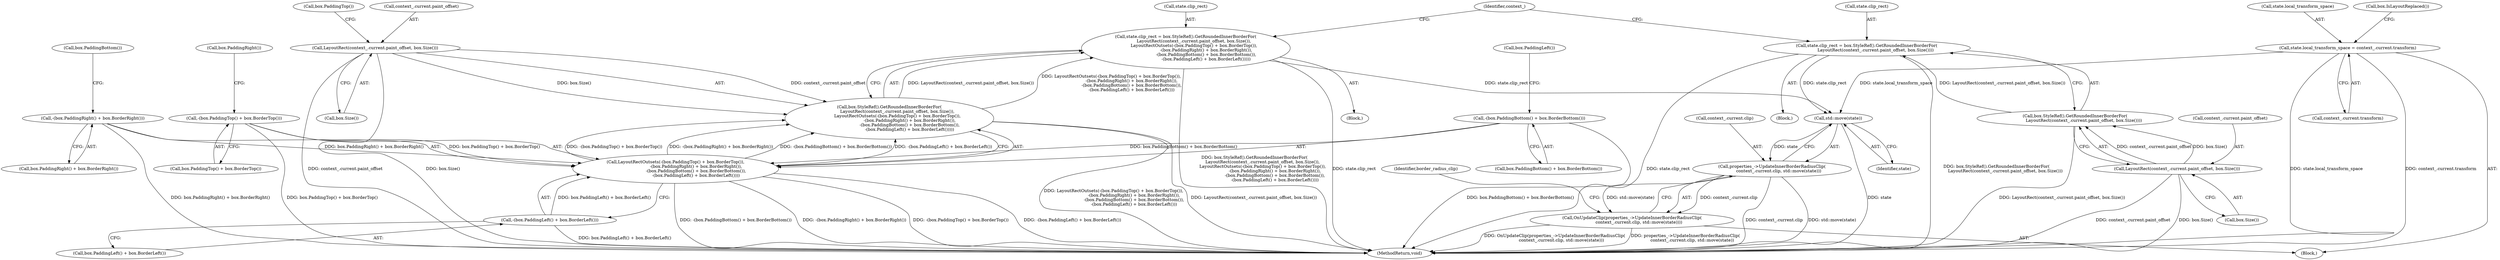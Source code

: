 digraph "1_Chrome_f911e11e7f6b5c0d6f5ee694a9871de6619889f7_7@API" {
"1000179" [label="(Call,std::move(state))"];
"1000129" [label="(Call,state.clip_rect = box.StyleRef().GetRoundedInnerBorderFor(\n            LayoutRect(context_.current.paint_offset, box.Size()),\n            LayoutRectOutsets(-(box.PaddingTop() + box.BorderTop()),\n                              -(box.PaddingRight() + box.BorderRight()),\n                              -(box.PaddingBottom() + box.BorderBottom()),\n                              -(box.PaddingLeft() + box.BorderLeft()))))"];
"1000133" [label="(Call,box.StyleRef().GetRoundedInnerBorderFor(\n            LayoutRect(context_.current.paint_offset, box.Size()),\n            LayoutRectOutsets(-(box.PaddingTop() + box.BorderTop()),\n                              -(box.PaddingRight() + box.BorderRight()),\n                              -(box.PaddingBottom() + box.BorderBottom()),\n                              -(box.PaddingLeft() + box.BorderLeft()))))"];
"1000134" [label="(Call,LayoutRect(context_.current.paint_offset, box.Size()))"];
"1000141" [label="(Call,LayoutRectOutsets(-(box.PaddingTop() + box.BorderTop()),\n                              -(box.PaddingRight() + box.BorderRight()),\n                              -(box.PaddingBottom() + box.BorderBottom()),\n                              -(box.PaddingLeft() + box.BorderLeft())))"];
"1000142" [label="(Call,-(box.PaddingTop() + box.BorderTop()))"];
"1000146" [label="(Call,-(box.PaddingRight() + box.BorderRight()))"];
"1000150" [label="(Call,-(box.PaddingBottom() + box.BorderBottom()))"];
"1000154" [label="(Call,-(box.PaddingLeft() + box.BorderLeft()))"];
"1000117" [label="(Call,state.local_transform_space = context_.current.transform)"];
"1000160" [label="(Call,state.clip_rect = box.StyleRef().GetRoundedInnerBorderFor(\n             LayoutRect(context_.current.paint_offset, box.Size())))"];
"1000164" [label="(Call,box.StyleRef().GetRoundedInnerBorderFor(\n             LayoutRect(context_.current.paint_offset, box.Size())))"];
"1000165" [label="(Call,LayoutRect(context_.current.paint_offset, box.Size()))"];
"1000173" [label="(Call,properties_->UpdateInnerBorderRadiusClip(\n          context_.current.clip, std::move(state)))"];
"1000172" [label="(Call,OnUpdateClip(properties_->UpdateInnerBorderRadiusClip(\n          context_.current.clip, std::move(state))))"];
"1000151" [label="(Call,box.PaddingBottom() + box.BorderBottom())"];
"1000150" [label="(Call,-(box.PaddingBottom() + box.BorderBottom()))"];
"1000117" [label="(Call,state.local_transform_space = context_.current.transform)"];
"1000155" [label="(Call,box.PaddingLeft() + box.BorderLeft())"];
"1000154" [label="(Call,-(box.PaddingLeft() + box.BorderLeft()))"];
"1000143" [label="(Call,box.PaddingTop() + box.BorderTop())"];
"1000180" [label="(Identifier,state)"];
"1000141" [label="(Call,LayoutRectOutsets(-(box.PaddingTop() + box.BorderTop()),\n                              -(box.PaddingRight() + box.BorderRight()),\n                              -(box.PaddingBottom() + box.BorderBottom()),\n                              -(box.PaddingLeft() + box.BorderLeft())))"];
"1000142" [label="(Call,-(box.PaddingTop() + box.BorderTop()))"];
"1000161" [label="(Call,state.clip_rect)"];
"1000186" [label="(Identifier,border_radius_clip)"];
"1000118" [label="(Call,state.local_transform_space)"];
"1000176" [label="(Identifier,context_)"];
"1000128" [label="(Block,)"];
"1000160" [label="(Call,state.clip_rect = box.StyleRef().GetRoundedInnerBorderFor(\n             LayoutRect(context_.current.paint_offset, box.Size())))"];
"1000159" [label="(Block,)"];
"1000133" [label="(Call,box.StyleRef().GetRoundedInnerBorderFor(\n            LayoutRect(context_.current.paint_offset, box.Size()),\n            LayoutRectOutsets(-(box.PaddingTop() + box.BorderTop()),\n                              -(box.PaddingRight() + box.BorderRight()),\n                              -(box.PaddingBottom() + box.BorderBottom()),\n                              -(box.PaddingLeft() + box.BorderLeft()))))"];
"1000166" [label="(Call,context_.current.paint_offset)"];
"1000121" [label="(Call,context_.current.transform)"];
"1000194" [label="(MethodReturn,void)"];
"1000140" [label="(Call,box.Size())"];
"1000144" [label="(Call,box.PaddingTop())"];
"1000110" [label="(Block,)"];
"1000134" [label="(Call,LayoutRect(context_.current.paint_offset, box.Size()))"];
"1000130" [label="(Call,state.clip_rect)"];
"1000135" [label="(Call,context_.current.paint_offset)"];
"1000174" [label="(Call,context_.current.clip)"];
"1000165" [label="(Call,LayoutRect(context_.current.paint_offset, box.Size()))"];
"1000171" [label="(Call,box.Size())"];
"1000156" [label="(Call,box.PaddingLeft())"];
"1000173" [label="(Call,properties_->UpdateInnerBorderRadiusClip(\n          context_.current.clip, std::move(state)))"];
"1000179" [label="(Call,std::move(state))"];
"1000147" [label="(Call,box.PaddingRight() + box.BorderRight())"];
"1000152" [label="(Call,box.PaddingBottom())"];
"1000129" [label="(Call,state.clip_rect = box.StyleRef().GetRoundedInnerBorderFor(\n            LayoutRect(context_.current.paint_offset, box.Size()),\n            LayoutRectOutsets(-(box.PaddingTop() + box.BorderTop()),\n                              -(box.PaddingRight() + box.BorderRight()),\n                              -(box.PaddingBottom() + box.BorderBottom()),\n                              -(box.PaddingLeft() + box.BorderLeft()))))"];
"1000127" [label="(Call,box.IsLayoutReplaced())"];
"1000146" [label="(Call,-(box.PaddingRight() + box.BorderRight()))"];
"1000148" [label="(Call,box.PaddingRight())"];
"1000164" [label="(Call,box.StyleRef().GetRoundedInnerBorderFor(\n             LayoutRect(context_.current.paint_offset, box.Size())))"];
"1000172" [label="(Call,OnUpdateClip(properties_->UpdateInnerBorderRadiusClip(\n          context_.current.clip, std::move(state))))"];
"1000179" -> "1000173"  [label="AST: "];
"1000179" -> "1000180"  [label="CFG: "];
"1000180" -> "1000179"  [label="AST: "];
"1000173" -> "1000179"  [label="CFG: "];
"1000179" -> "1000194"  [label="DDG: state"];
"1000179" -> "1000173"  [label="DDG: state"];
"1000129" -> "1000179"  [label="DDG: state.clip_rect"];
"1000117" -> "1000179"  [label="DDG: state.local_transform_space"];
"1000160" -> "1000179"  [label="DDG: state.clip_rect"];
"1000129" -> "1000128"  [label="AST: "];
"1000129" -> "1000133"  [label="CFG: "];
"1000130" -> "1000129"  [label="AST: "];
"1000133" -> "1000129"  [label="AST: "];
"1000176" -> "1000129"  [label="CFG: "];
"1000129" -> "1000194"  [label="DDG: state.clip_rect"];
"1000129" -> "1000194"  [label="DDG: box.StyleRef().GetRoundedInnerBorderFor(\n            LayoutRect(context_.current.paint_offset, box.Size()),\n            LayoutRectOutsets(-(box.PaddingTop() + box.BorderTop()),\n                              -(box.PaddingRight() + box.BorderRight()),\n                              -(box.PaddingBottom() + box.BorderBottom()),\n                              -(box.PaddingLeft() + box.BorderLeft())))"];
"1000133" -> "1000129"  [label="DDG: LayoutRect(context_.current.paint_offset, box.Size())"];
"1000133" -> "1000129"  [label="DDG: LayoutRectOutsets(-(box.PaddingTop() + box.BorderTop()),\n                              -(box.PaddingRight() + box.BorderRight()),\n                              -(box.PaddingBottom() + box.BorderBottom()),\n                              -(box.PaddingLeft() + box.BorderLeft()))"];
"1000133" -> "1000141"  [label="CFG: "];
"1000134" -> "1000133"  [label="AST: "];
"1000141" -> "1000133"  [label="AST: "];
"1000133" -> "1000194"  [label="DDG: LayoutRectOutsets(-(box.PaddingTop() + box.BorderTop()),\n                              -(box.PaddingRight() + box.BorderRight()),\n                              -(box.PaddingBottom() + box.BorderBottom()),\n                              -(box.PaddingLeft() + box.BorderLeft()))"];
"1000133" -> "1000194"  [label="DDG: LayoutRect(context_.current.paint_offset, box.Size())"];
"1000134" -> "1000133"  [label="DDG: context_.current.paint_offset"];
"1000134" -> "1000133"  [label="DDG: box.Size()"];
"1000141" -> "1000133"  [label="DDG: -(box.PaddingTop() + box.BorderTop())"];
"1000141" -> "1000133"  [label="DDG: -(box.PaddingRight() + box.BorderRight())"];
"1000141" -> "1000133"  [label="DDG: -(box.PaddingBottom() + box.BorderBottom())"];
"1000141" -> "1000133"  [label="DDG: -(box.PaddingLeft() + box.BorderLeft())"];
"1000134" -> "1000140"  [label="CFG: "];
"1000135" -> "1000134"  [label="AST: "];
"1000140" -> "1000134"  [label="AST: "];
"1000144" -> "1000134"  [label="CFG: "];
"1000134" -> "1000194"  [label="DDG: box.Size()"];
"1000134" -> "1000194"  [label="DDG: context_.current.paint_offset"];
"1000141" -> "1000154"  [label="CFG: "];
"1000142" -> "1000141"  [label="AST: "];
"1000146" -> "1000141"  [label="AST: "];
"1000150" -> "1000141"  [label="AST: "];
"1000154" -> "1000141"  [label="AST: "];
"1000141" -> "1000194"  [label="DDG: -(box.PaddingLeft() + box.BorderLeft())"];
"1000141" -> "1000194"  [label="DDG: -(box.PaddingBottom() + box.BorderBottom())"];
"1000141" -> "1000194"  [label="DDG: -(box.PaddingRight() + box.BorderRight())"];
"1000141" -> "1000194"  [label="DDG: -(box.PaddingTop() + box.BorderTop())"];
"1000142" -> "1000141"  [label="DDG: box.PaddingTop() + box.BorderTop()"];
"1000146" -> "1000141"  [label="DDG: box.PaddingRight() + box.BorderRight()"];
"1000150" -> "1000141"  [label="DDG: box.PaddingBottom() + box.BorderBottom()"];
"1000154" -> "1000141"  [label="DDG: box.PaddingLeft() + box.BorderLeft()"];
"1000142" -> "1000143"  [label="CFG: "];
"1000143" -> "1000142"  [label="AST: "];
"1000148" -> "1000142"  [label="CFG: "];
"1000142" -> "1000194"  [label="DDG: box.PaddingTop() + box.BorderTop()"];
"1000146" -> "1000147"  [label="CFG: "];
"1000147" -> "1000146"  [label="AST: "];
"1000152" -> "1000146"  [label="CFG: "];
"1000146" -> "1000194"  [label="DDG: box.PaddingRight() + box.BorderRight()"];
"1000150" -> "1000151"  [label="CFG: "];
"1000151" -> "1000150"  [label="AST: "];
"1000156" -> "1000150"  [label="CFG: "];
"1000150" -> "1000194"  [label="DDG: box.PaddingBottom() + box.BorderBottom()"];
"1000154" -> "1000155"  [label="CFG: "];
"1000155" -> "1000154"  [label="AST: "];
"1000154" -> "1000194"  [label="DDG: box.PaddingLeft() + box.BorderLeft()"];
"1000117" -> "1000110"  [label="AST: "];
"1000117" -> "1000121"  [label="CFG: "];
"1000118" -> "1000117"  [label="AST: "];
"1000121" -> "1000117"  [label="AST: "];
"1000127" -> "1000117"  [label="CFG: "];
"1000117" -> "1000194"  [label="DDG: state.local_transform_space"];
"1000117" -> "1000194"  [label="DDG: context_.current.transform"];
"1000160" -> "1000159"  [label="AST: "];
"1000160" -> "1000164"  [label="CFG: "];
"1000161" -> "1000160"  [label="AST: "];
"1000164" -> "1000160"  [label="AST: "];
"1000176" -> "1000160"  [label="CFG: "];
"1000160" -> "1000194"  [label="DDG: box.StyleRef().GetRoundedInnerBorderFor(\n             LayoutRect(context_.current.paint_offset, box.Size()))"];
"1000160" -> "1000194"  [label="DDG: state.clip_rect"];
"1000164" -> "1000160"  [label="DDG: LayoutRect(context_.current.paint_offset, box.Size())"];
"1000164" -> "1000165"  [label="CFG: "];
"1000165" -> "1000164"  [label="AST: "];
"1000164" -> "1000194"  [label="DDG: LayoutRect(context_.current.paint_offset, box.Size())"];
"1000165" -> "1000164"  [label="DDG: context_.current.paint_offset"];
"1000165" -> "1000164"  [label="DDG: box.Size()"];
"1000165" -> "1000171"  [label="CFG: "];
"1000166" -> "1000165"  [label="AST: "];
"1000171" -> "1000165"  [label="AST: "];
"1000165" -> "1000194"  [label="DDG: context_.current.paint_offset"];
"1000165" -> "1000194"  [label="DDG: box.Size()"];
"1000173" -> "1000172"  [label="AST: "];
"1000174" -> "1000173"  [label="AST: "];
"1000172" -> "1000173"  [label="CFG: "];
"1000173" -> "1000194"  [label="DDG: std::move(state)"];
"1000173" -> "1000194"  [label="DDG: context_.current.clip"];
"1000173" -> "1000172"  [label="DDG: context_.current.clip"];
"1000173" -> "1000172"  [label="DDG: std::move(state)"];
"1000172" -> "1000110"  [label="AST: "];
"1000186" -> "1000172"  [label="CFG: "];
"1000172" -> "1000194"  [label="DDG: OnUpdateClip(properties_->UpdateInnerBorderRadiusClip(\n          context_.current.clip, std::move(state)))"];
"1000172" -> "1000194"  [label="DDG: properties_->UpdateInnerBorderRadiusClip(\n          context_.current.clip, std::move(state))"];
}
